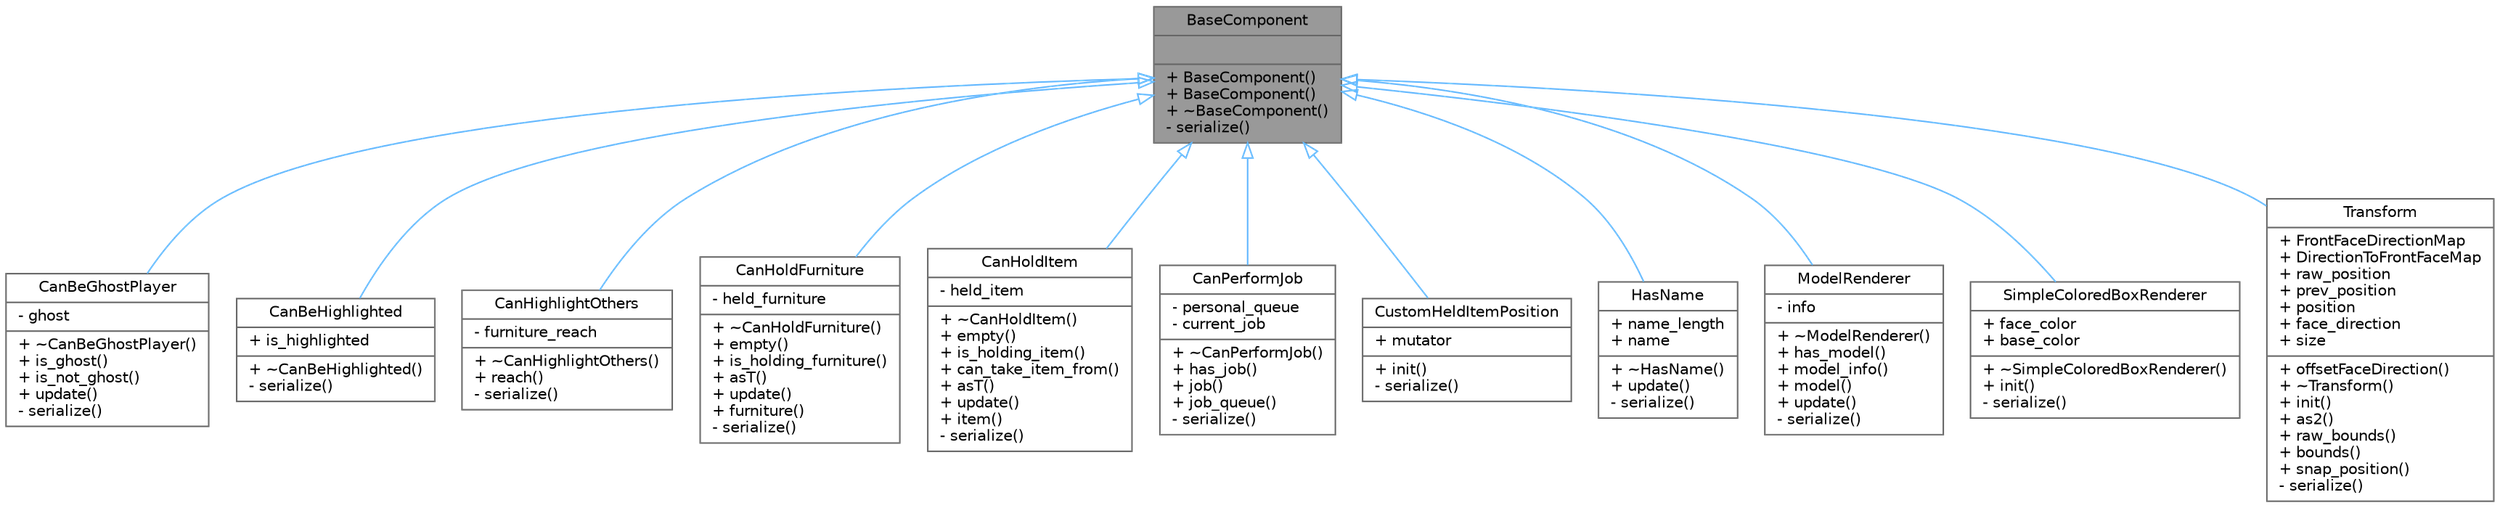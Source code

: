 digraph "BaseComponent"
{
 // LATEX_PDF_SIZE
  bgcolor="transparent";
  edge [fontname=Helvetica,fontsize=10,labelfontname=Helvetica,labelfontsize=10];
  node [fontname=Helvetica,fontsize=10,shape=box,height=0.2,width=0.4];
  Node1 [shape=record,label="{BaseComponent\n||+ BaseComponent()\l+ BaseComponent()\l+ ~BaseComponent()\l- serialize()\l}",height=0.2,width=0.4,color="gray40", fillcolor="grey60", style="filled", fontcolor="black",tooltip=" "];
  Node1 -> Node2 [dir="back",color="steelblue1",style="solid",arrowtail="onormal"];
  Node2 [shape=record,label="{CanBeGhostPlayer\n|- ghost\l|+ ~CanBeGhostPlayer()\l+ is_ghost()\l+ is_not_ghost()\l+ update()\l- serialize()\l}",height=0.2,width=0.4,color="gray40", fillcolor="white", style="filled",URL="$dc/dba/struct_can_be_ghost_player.html",tooltip=" "];
  Node1 -> Node3 [dir="back",color="steelblue1",style="solid",arrowtail="onormal"];
  Node3 [shape=record,label="{CanBeHighlighted\n|+ is_highlighted\l|+ ~CanBeHighlighted()\l- serialize()\l}",height=0.2,width=0.4,color="gray40", fillcolor="white", style="filled",URL="$d9/d05/struct_can_be_highlighted.html",tooltip=" "];
  Node1 -> Node4 [dir="back",color="steelblue1",style="solid",arrowtail="onormal"];
  Node4 [shape=record,label="{CanHighlightOthers\n|- furniture_reach\l|+ ~CanHighlightOthers()\l+ reach()\l- serialize()\l}",height=0.2,width=0.4,color="gray40", fillcolor="white", style="filled",URL="$d9/d6b/struct_can_highlight_others.html",tooltip=" "];
  Node1 -> Node5 [dir="back",color="steelblue1",style="solid",arrowtail="onormal"];
  Node5 [shape=record,label="{CanHoldFurniture\n|- held_furniture\l|+ ~CanHoldFurniture()\l+ empty()\l+ is_holding_furniture()\l+ asT()\l+ update()\l+ furniture()\l- serialize()\l}",height=0.2,width=0.4,color="gray40", fillcolor="white", style="filled",URL="$d6/dad/struct_can_hold_furniture.html",tooltip=" "];
  Node1 -> Node6 [dir="back",color="steelblue1",style="solid",arrowtail="onormal"];
  Node6 [shape=record,label="{CanHoldItem\n|- held_item\l|+ ~CanHoldItem()\l+ empty()\l+ is_holding_item()\l+ can_take_item_from()\l+ asT()\l+ update()\l+ item()\l- serialize()\l}",height=0.2,width=0.4,color="gray40", fillcolor="white", style="filled",URL="$da/d55/struct_can_hold_item.html",tooltip=" "];
  Node1 -> Node7 [dir="back",color="steelblue1",style="solid",arrowtail="onormal"];
  Node7 [shape=record,label="{CanPerformJob\n|- personal_queue\l- current_job\l|+ ~CanPerformJob()\l+ has_job()\l+ job()\l+ job_queue()\l- serialize()\l}",height=0.2,width=0.4,color="gray40", fillcolor="white", style="filled",URL="$db/dc2/struct_can_perform_job.html",tooltip=" "];
  Node1 -> Node8 [dir="back",color="steelblue1",style="solid",arrowtail="onormal"];
  Node8 [shape=record,label="{CustomHeldItemPosition\n|+ mutator\l|+ init()\l- serialize()\l}",height=0.2,width=0.4,color="gray40", fillcolor="white", style="filled",URL="$db/d9c/struct_custom_held_item_position.html",tooltip=" "];
  Node1 -> Node9 [dir="back",color="steelblue1",style="solid",arrowtail="onormal"];
  Node9 [shape=record,label="{HasName\n|+ name_length\l+ name\l|+ ~HasName()\l+ update()\l- serialize()\l}",height=0.2,width=0.4,color="gray40", fillcolor="white", style="filled",URL="$de/d7b/struct_has_name.html",tooltip=" "];
  Node1 -> Node10 [dir="back",color="steelblue1",style="solid",arrowtail="onormal"];
  Node10 [shape=record,label="{ModelRenderer\n|- info\l|+ ~ModelRenderer()\l+ has_model()\l+ model_info()\l+ model()\l+ update()\l- serialize()\l}",height=0.2,width=0.4,color="gray40", fillcolor="white", style="filled",URL="$d7/d1f/struct_model_renderer.html",tooltip=" "];
  Node1 -> Node11 [dir="back",color="steelblue1",style="solid",arrowtail="onormal"];
  Node11 [shape=record,label="{SimpleColoredBoxRenderer\n|+ face_color\l+ base_color\l|+ ~SimpleColoredBoxRenderer()\l+ init()\l- serialize()\l}",height=0.2,width=0.4,color="gray40", fillcolor="white", style="filled",URL="$dd/dee/struct_simple_colored_box_renderer.html",tooltip=" "];
  Node1 -> Node12 [dir="back",color="steelblue1",style="solid",arrowtail="onormal"];
  Node12 [shape=record,label="{Transform\n|+ FrontFaceDirectionMap\l+ DirectionToFrontFaceMap\l+ raw_position\l+ prev_position\l+ position\l+ face_direction\l+ size\l|+ offsetFaceDirection()\l+ ~Transform()\l+ init()\l+ as2()\l+ raw_bounds()\l+ bounds()\l+ snap_position()\l- serialize()\l}",height=0.2,width=0.4,color="gray40", fillcolor="white", style="filled",URL="$dd/d69/struct_transform.html",tooltip=" "];
}
